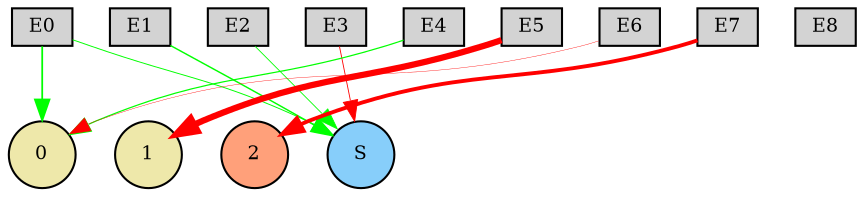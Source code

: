 digraph {
	node [fontsize=9 height=0.2 shape=circle width=0.2]
	subgraph inputs {
		node [shape=box style=filled]
		rank=source
		E0 [fillcolor=lightgray]
		E1 [fillcolor=lightgray]
		E0 -> E1 [style=invis]
		E2 [fillcolor=lightgray]
		E1 -> E2 [style=invis]
		E3 [fillcolor=lightgray]
		E2 -> E3 [style=invis]
		E4 [fillcolor=lightgray]
		E3 -> E4 [style=invis]
		E5 [fillcolor=lightgray]
		E4 -> E5 [style=invis]
		E6 [fillcolor=lightgray]
		E5 -> E6 [style=invis]
		E7 [fillcolor=lightgray]
		E6 -> E7 [style=invis]
		E8 [fillcolor=lightgray]
		E7 -> E8 [style=invis]
	}
	subgraph outputs {
		node [style=filled]
		rank=sink
		0 [fillcolor=palegoldenrod fontsize=9 height=0.2 shape=circle width=0.2]
		1 [fillcolor=palegoldenrod fontsize=9 height=0.2 shape=circle width=0.2]
		0 -> 1 [style=invis]
		2 [fillcolor=lightsalmon fontsize=9 height=0.2 shape=circle width=0.2]
		1 -> 2 [style=invis]
		S [fillcolor=lightskyblue fontsize=9 height=0.2 shape=circle width=0.2]
		2 -> S [style=invis]
	}
	E0 -> 0 [color=green penwidth=0.8533222357770712 style=solid]
	E5 -> 1 [color=red penwidth=3.003945915007921 style=solid]
	E2 -> S [color=green penwidth=0.40798320190110626 style=solid]
	E7 -> 2 [color=red penwidth=1.861364878846224 style=solid]
	E1 -> S [color=green penwidth=0.6885444323946043 style=solid]
	E4 -> 0 [color=green penwidth=0.5832276443925386 style=solid]
	E3 -> S [color=red penwidth=0.41804217853280035 style=solid]
	E0 -> S [color=green penwidth=0.45741143255191496 style=solid]
	E6 -> 0 [color=red penwidth=0.18268174344388227 style=solid]
}
